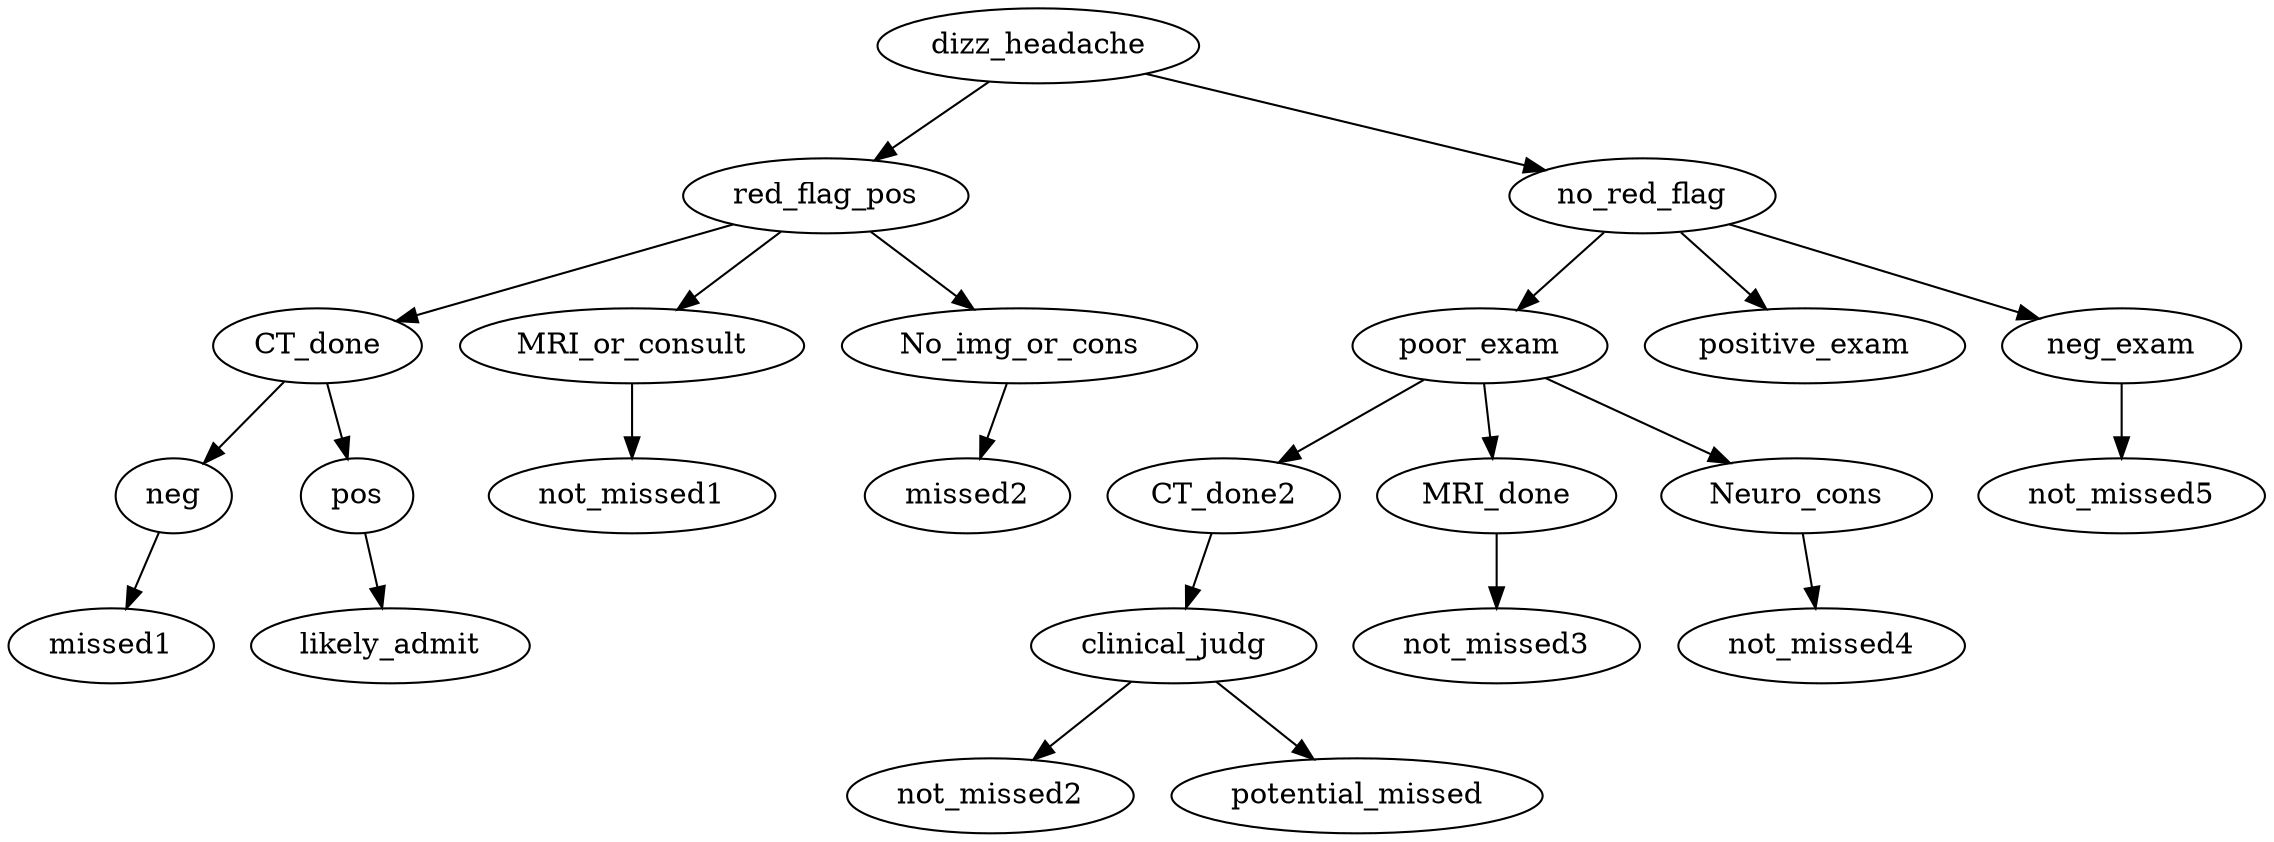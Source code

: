 digraph{

dizz_headache -> red_flag_pos
dizz_headache -> no_red_flag

red_flag_pos -> CT_done
CT_done -> neg -> missed1
CT_done -> pos -> likely_admit
red_flag_pos -> MRI_or_consult -> not_missed1
red_flag_pos -> No_img_or_cons -> missed2

# right branch no red flags

no_red_flag -> poor_exam
no_red_flag -> positive_exam
no_red_flag -> neg_exam -> not_missed5

poor_exam -> CT_done2
poor_exam -> MRI_done -> not_missed3
poor_exam -> Neuro_cons -> not_missed4

CT_done2 -> clinical_judg
clinical_judg -> not_missed2
clinical_judg -> potential_missed




}